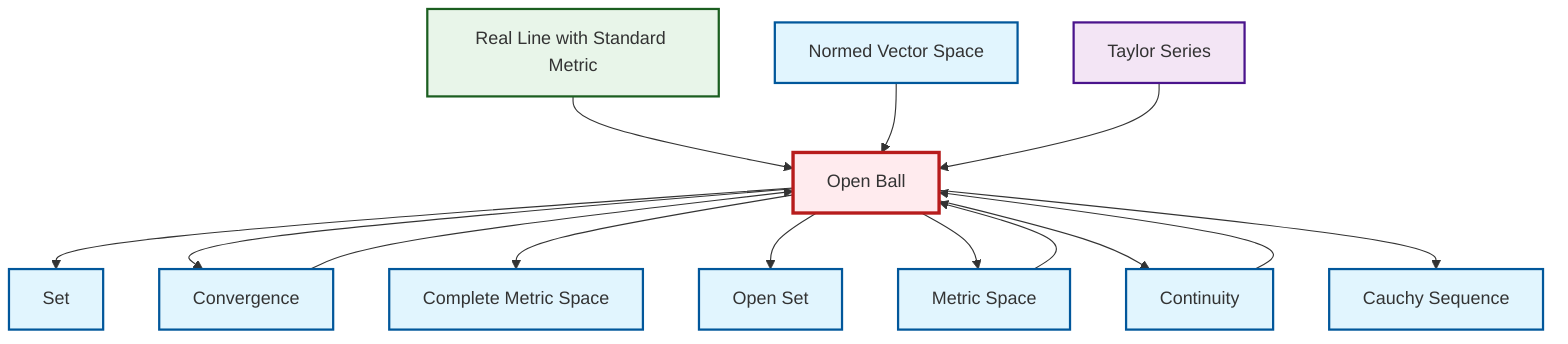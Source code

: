 graph TD
    classDef definition fill:#e1f5fe,stroke:#01579b,stroke-width:2px
    classDef theorem fill:#f3e5f5,stroke:#4a148c,stroke-width:2px
    classDef axiom fill:#fff3e0,stroke:#e65100,stroke-width:2px
    classDef example fill:#e8f5e9,stroke:#1b5e20,stroke-width:2px
    classDef current fill:#ffebee,stroke:#b71c1c,stroke-width:3px
    def-cauchy-sequence["Cauchy Sequence"]:::definition
    thm-taylor-series["Taylor Series"]:::theorem
    def-convergence["Convergence"]:::definition
    def-continuity["Continuity"]:::definition
    def-metric-space["Metric Space"]:::definition
    def-open-ball["Open Ball"]:::definition
    def-open-set["Open Set"]:::definition
    def-set["Set"]:::definition
    def-complete-metric-space["Complete Metric Space"]:::definition
    ex-real-line-metric["Real Line with Standard Metric"]:::example
    def-normed-vector-space["Normed Vector Space"]:::definition
    def-open-ball --> def-set
    def-convergence --> def-open-ball
    ex-real-line-metric --> def-open-ball
    def-open-ball --> def-convergence
    def-open-ball --> def-complete-metric-space
    def-continuity --> def-open-ball
    def-open-ball --> def-open-set
    def-open-ball --> def-metric-space
    def-normed-vector-space --> def-open-ball
    def-open-ball --> def-continuity
    def-open-ball --> def-cauchy-sequence
    thm-taylor-series --> def-open-ball
    def-metric-space --> def-open-ball
    class def-open-ball current